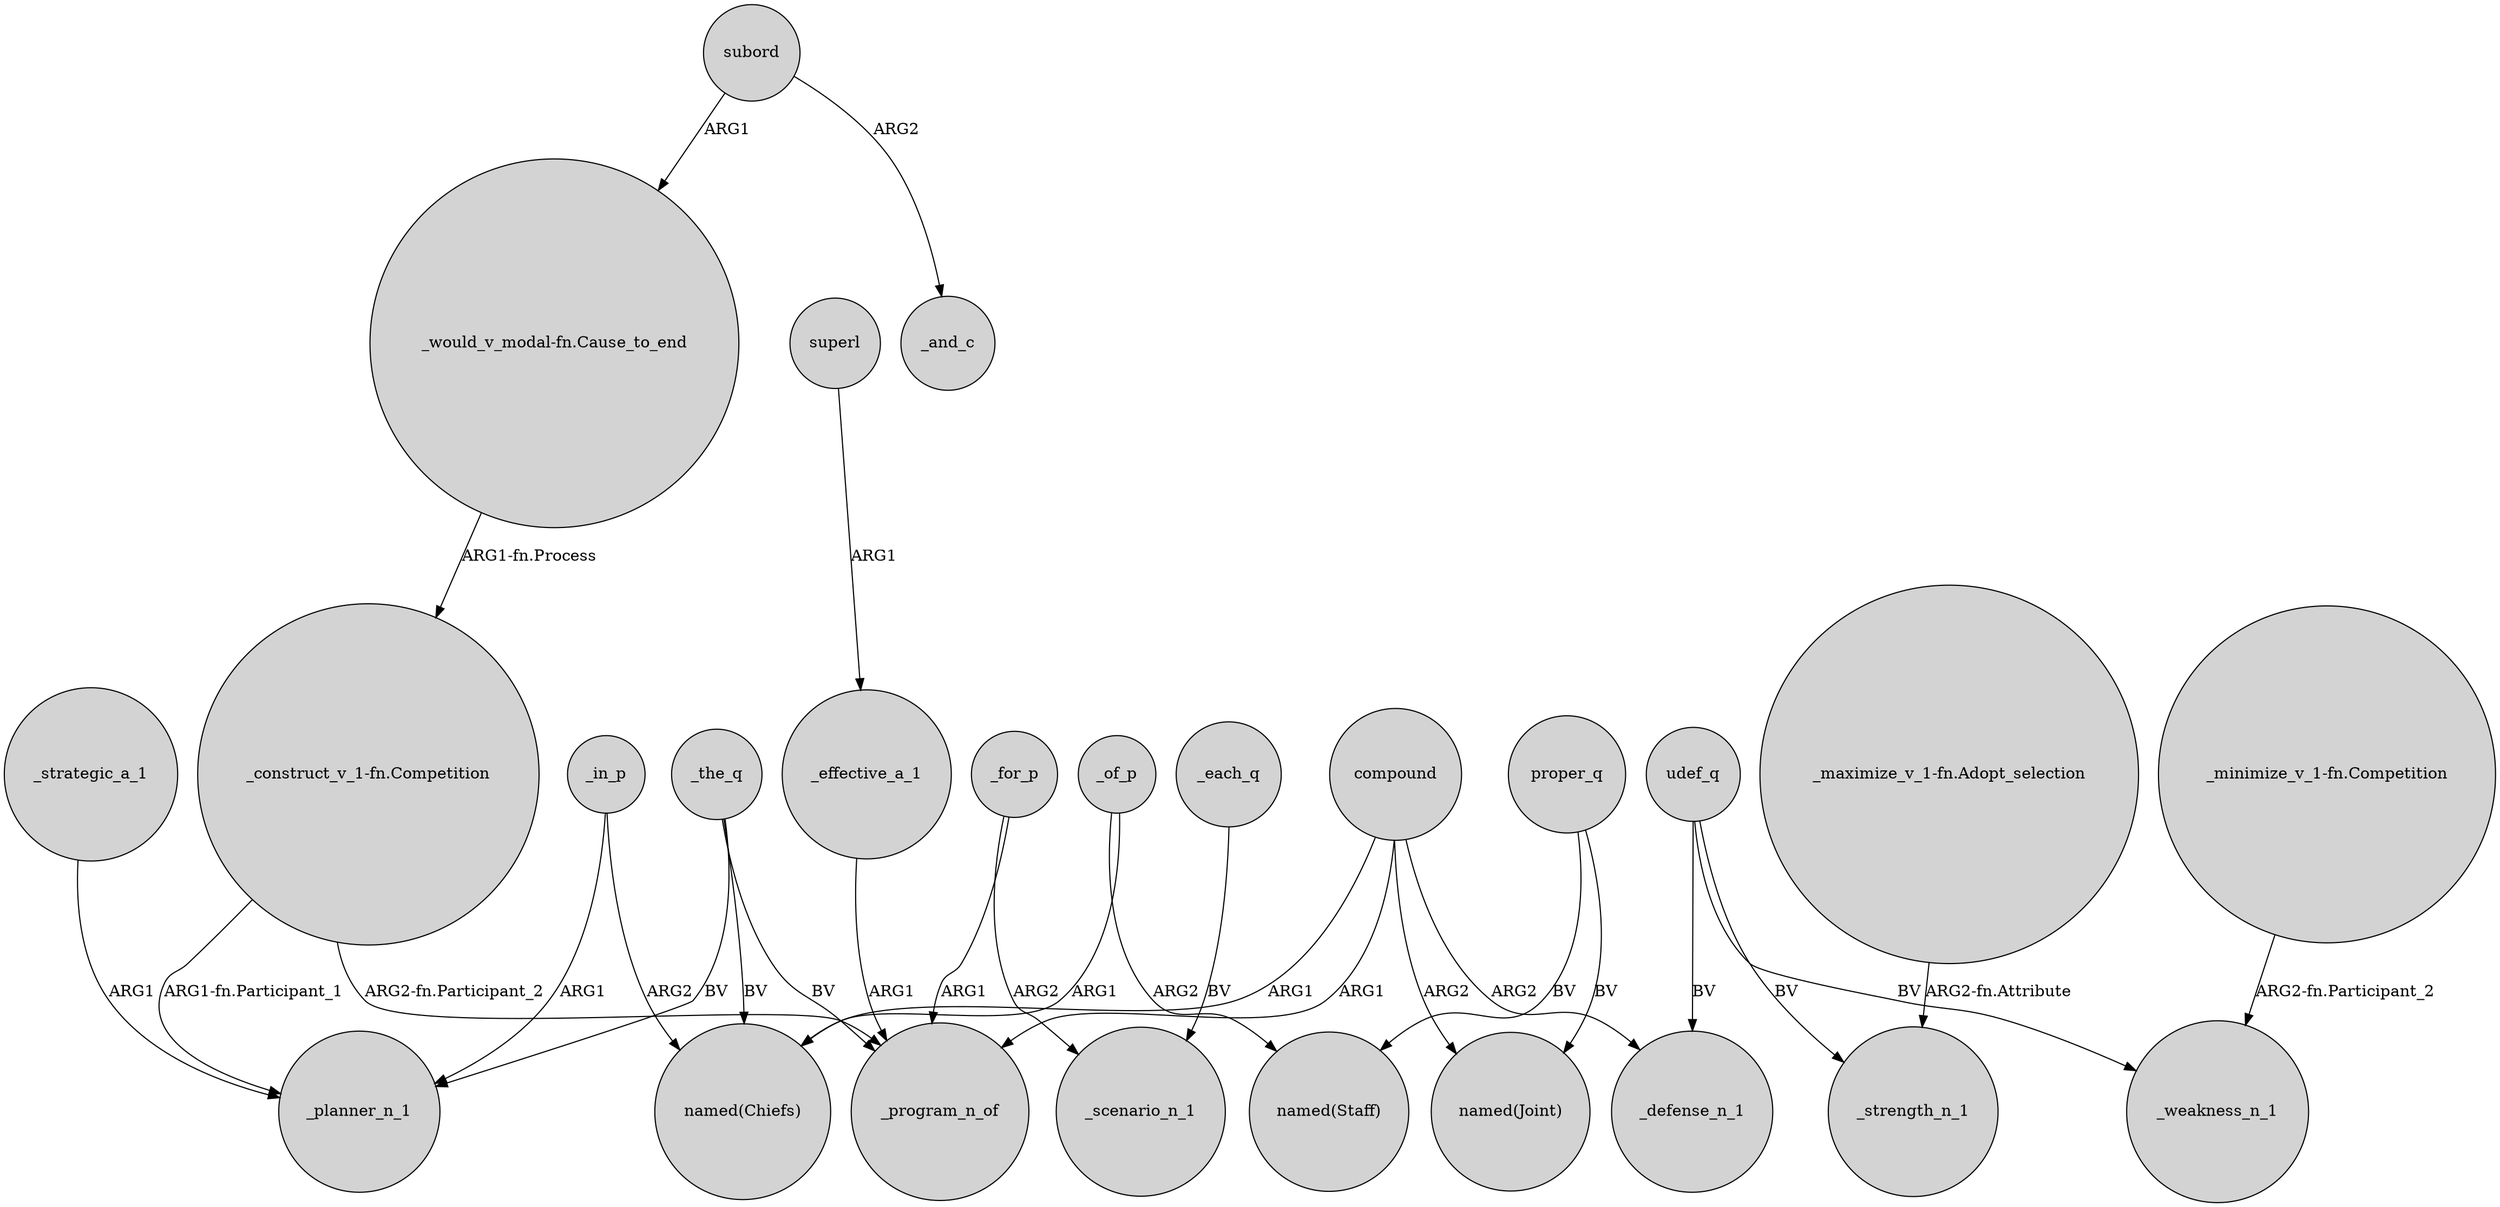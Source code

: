 digraph {
	node [shape=circle style=filled]
	_of_p -> "named(Chiefs)" [label=ARG1]
	proper_q -> "named(Staff)" [label=BV]
	_for_p -> _scenario_n_1 [label=ARG2]
	_strategic_a_1 -> _planner_n_1 [label=ARG1]
	"_maximize_v_1-fn.Adopt_selection" -> _strength_n_1 [label="ARG2-fn.Attribute"]
	_for_p -> _program_n_of [label=ARG1]
	subord -> _and_c [label=ARG2]
	_effective_a_1 -> _program_n_of [label=ARG1]
	udef_q -> _defense_n_1 [label=BV]
	"_would_v_modal-fn.Cause_to_end" -> "_construct_v_1-fn.Competition" [label="ARG1-fn.Process"]
	_the_q -> _planner_n_1 [label=BV]
	_in_p -> _planner_n_1 [label=ARG1]
	udef_q -> _weakness_n_1 [label=BV]
	compound -> "named(Chiefs)" [label=ARG1]
	compound -> _program_n_of [label=ARG1]
	"_construct_v_1-fn.Competition" -> _program_n_of [label="ARG2-fn.Participant_2"]
	proper_q -> "named(Joint)" [label=BV]
	superl -> _effective_a_1 [label=ARG1]
	_the_q -> _program_n_of [label=BV]
	_in_p -> "named(Chiefs)" [label=ARG2]
	compound -> "named(Joint)" [label=ARG2]
	udef_q -> _strength_n_1 [label=BV]
	compound -> _defense_n_1 [label=ARG2]
	_the_q -> "named(Chiefs)" [label=BV]
	"_construct_v_1-fn.Competition" -> _planner_n_1 [label="ARG1-fn.Participant_1"]
	subord -> "_would_v_modal-fn.Cause_to_end" [label=ARG1]
	"_minimize_v_1-fn.Competition" -> _weakness_n_1 [label="ARG2-fn.Participant_2"]
	_each_q -> _scenario_n_1 [label=BV]
	_of_p -> "named(Staff)" [label=ARG2]
}
